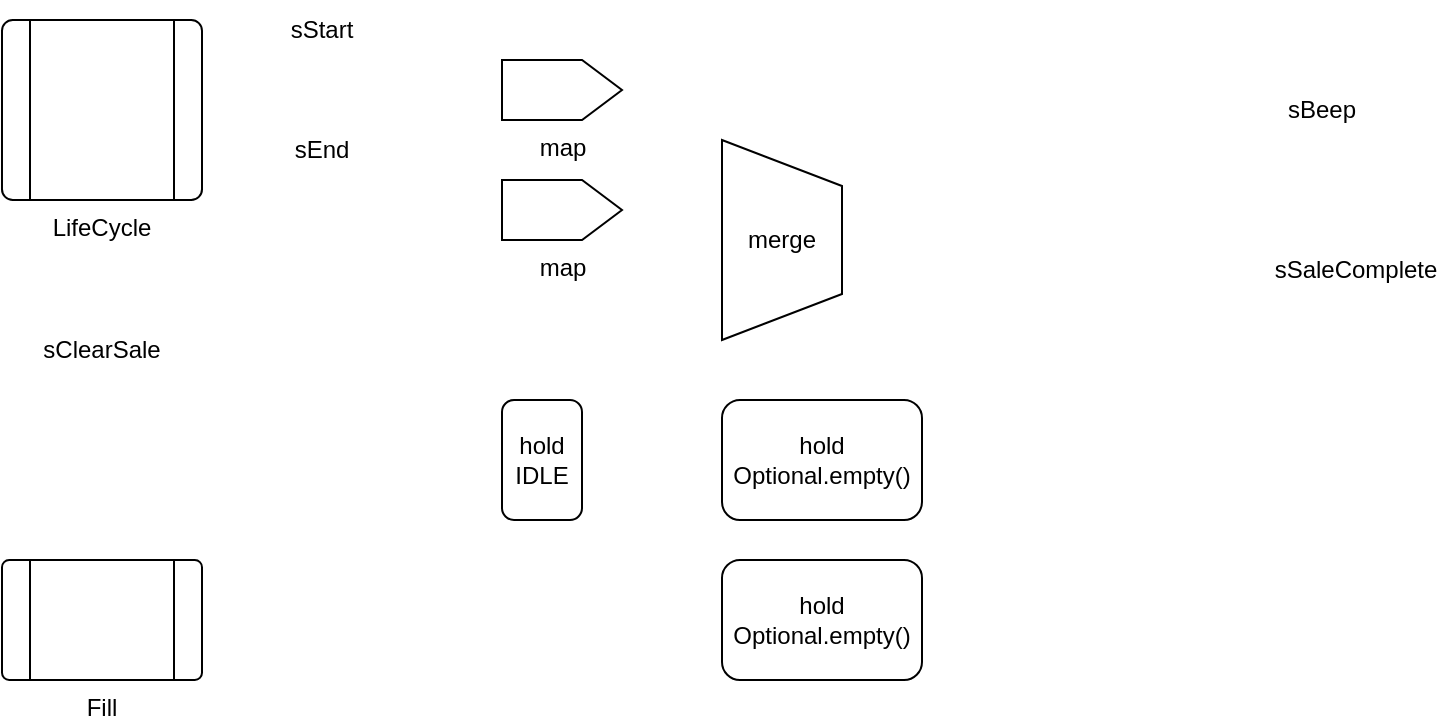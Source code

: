<mxfile version="24.2.3" type="github">
  <diagram name="ページ1" id="0j9BvPOVyv1glCGRfYG_">
    <mxGraphModel dx="794" dy="446" grid="1" gridSize="10" guides="1" tooltips="1" connect="1" arrows="1" fold="1" page="1" pageScale="1" pageWidth="827" pageHeight="1169" math="0" shadow="0">
      <root>
        <mxCell id="0" />
        <mxCell id="1" parent="0" />
        <mxCell id="M7j4h07cG0Kve68zO_rH-1" value="LifeCycle" style="verticalLabelPosition=bottom;verticalAlign=top;html=1;shape=process;whiteSpace=wrap;rounded=1;size=0.14;arcSize=6;" vertex="1" parent="1">
          <mxGeometry x="120" y="30" width="100" height="90" as="geometry" />
        </mxCell>
        <mxCell id="M7j4h07cG0Kve68zO_rH-2" value="Fill" style="verticalLabelPosition=bottom;verticalAlign=top;html=1;shape=process;whiteSpace=wrap;rounded=1;size=0.14;arcSize=6;" vertex="1" parent="1">
          <mxGeometry x="120" y="300" width="100" height="60" as="geometry" />
        </mxCell>
        <mxCell id="M7j4h07cG0Kve68zO_rH-3" value="sClearSale" style="text;html=1;align=center;verticalAlign=middle;whiteSpace=wrap;rounded=0;" vertex="1" parent="1">
          <mxGeometry x="140" y="180" width="60" height="30" as="geometry" />
        </mxCell>
        <mxCell id="M7j4h07cG0Kve68zO_rH-4" value="hold&lt;div&gt;IDLE&lt;/div&gt;" style="rounded=1;whiteSpace=wrap;html=1;" vertex="1" parent="1">
          <mxGeometry x="370" y="220" width="40" height="60" as="geometry" />
        </mxCell>
        <mxCell id="M7j4h07cG0Kve68zO_rH-5" value="map" style="verticalLabelPosition=bottom;verticalAlign=top;html=1;shape=offPageConnector;rounded=0;size=0.333;direction=north;" vertex="1" parent="1">
          <mxGeometry x="370" y="50" width="60" height="30" as="geometry" />
        </mxCell>
        <mxCell id="M7j4h07cG0Kve68zO_rH-7" value="merge" style="verticalLabelPosition=middle;verticalAlign=middle;html=1;shape=trapezoid;perimeter=trapezoidPerimeter;whiteSpace=wrap;size=0.23;arcSize=10;flipV=1;labelPosition=center;align=center;direction=south;" vertex="1" parent="1">
          <mxGeometry x="480" y="90" width="60" height="100" as="geometry" />
        </mxCell>
        <mxCell id="M7j4h07cG0Kve68zO_rH-9" value="map" style="verticalLabelPosition=bottom;verticalAlign=top;html=1;shape=offPageConnector;rounded=0;size=0.333;direction=north;" vertex="1" parent="1">
          <mxGeometry x="370" y="110" width="60" height="30" as="geometry" />
        </mxCell>
        <mxCell id="M7j4h07cG0Kve68zO_rH-10" value="sStart" style="text;html=1;align=center;verticalAlign=middle;whiteSpace=wrap;rounded=0;" vertex="1" parent="1">
          <mxGeometry x="250" y="20" width="60" height="30" as="geometry" />
        </mxCell>
        <mxCell id="M7j4h07cG0Kve68zO_rH-11" value="sEnd" style="text;html=1;align=center;verticalAlign=middle;whiteSpace=wrap;rounded=0;" vertex="1" parent="1">
          <mxGeometry x="250" y="80" width="60" height="30" as="geometry" />
        </mxCell>
        <mxCell id="M7j4h07cG0Kve68zO_rH-13" value="hold&lt;div&gt;Optional.empty()&lt;/div&gt;" style="rounded=1;whiteSpace=wrap;html=1;" vertex="1" parent="1">
          <mxGeometry x="480" y="220" width="100" height="60" as="geometry" />
        </mxCell>
        <mxCell id="M7j4h07cG0Kve68zO_rH-14" value="hold&lt;div&gt;Optional.empty()&lt;/div&gt;" style="rounded=1;whiteSpace=wrap;html=1;" vertex="1" parent="1">
          <mxGeometry x="480" y="300" width="100" height="60" as="geometry" />
        </mxCell>
        <mxCell id="M7j4h07cG0Kve68zO_rH-15" value="sBeep" style="text;html=1;align=center;verticalAlign=middle;whiteSpace=wrap;rounded=0;" vertex="1" parent="1">
          <mxGeometry x="750" y="60" width="60" height="30" as="geometry" />
        </mxCell>
        <mxCell id="M7j4h07cG0Kve68zO_rH-16" value="sSaleComplete" style="text;html=1;align=center;verticalAlign=middle;whiteSpace=wrap;rounded=0;" vertex="1" parent="1">
          <mxGeometry x="767" y="140" width="60" height="30" as="geometry" />
        </mxCell>
      </root>
    </mxGraphModel>
  </diagram>
</mxfile>
